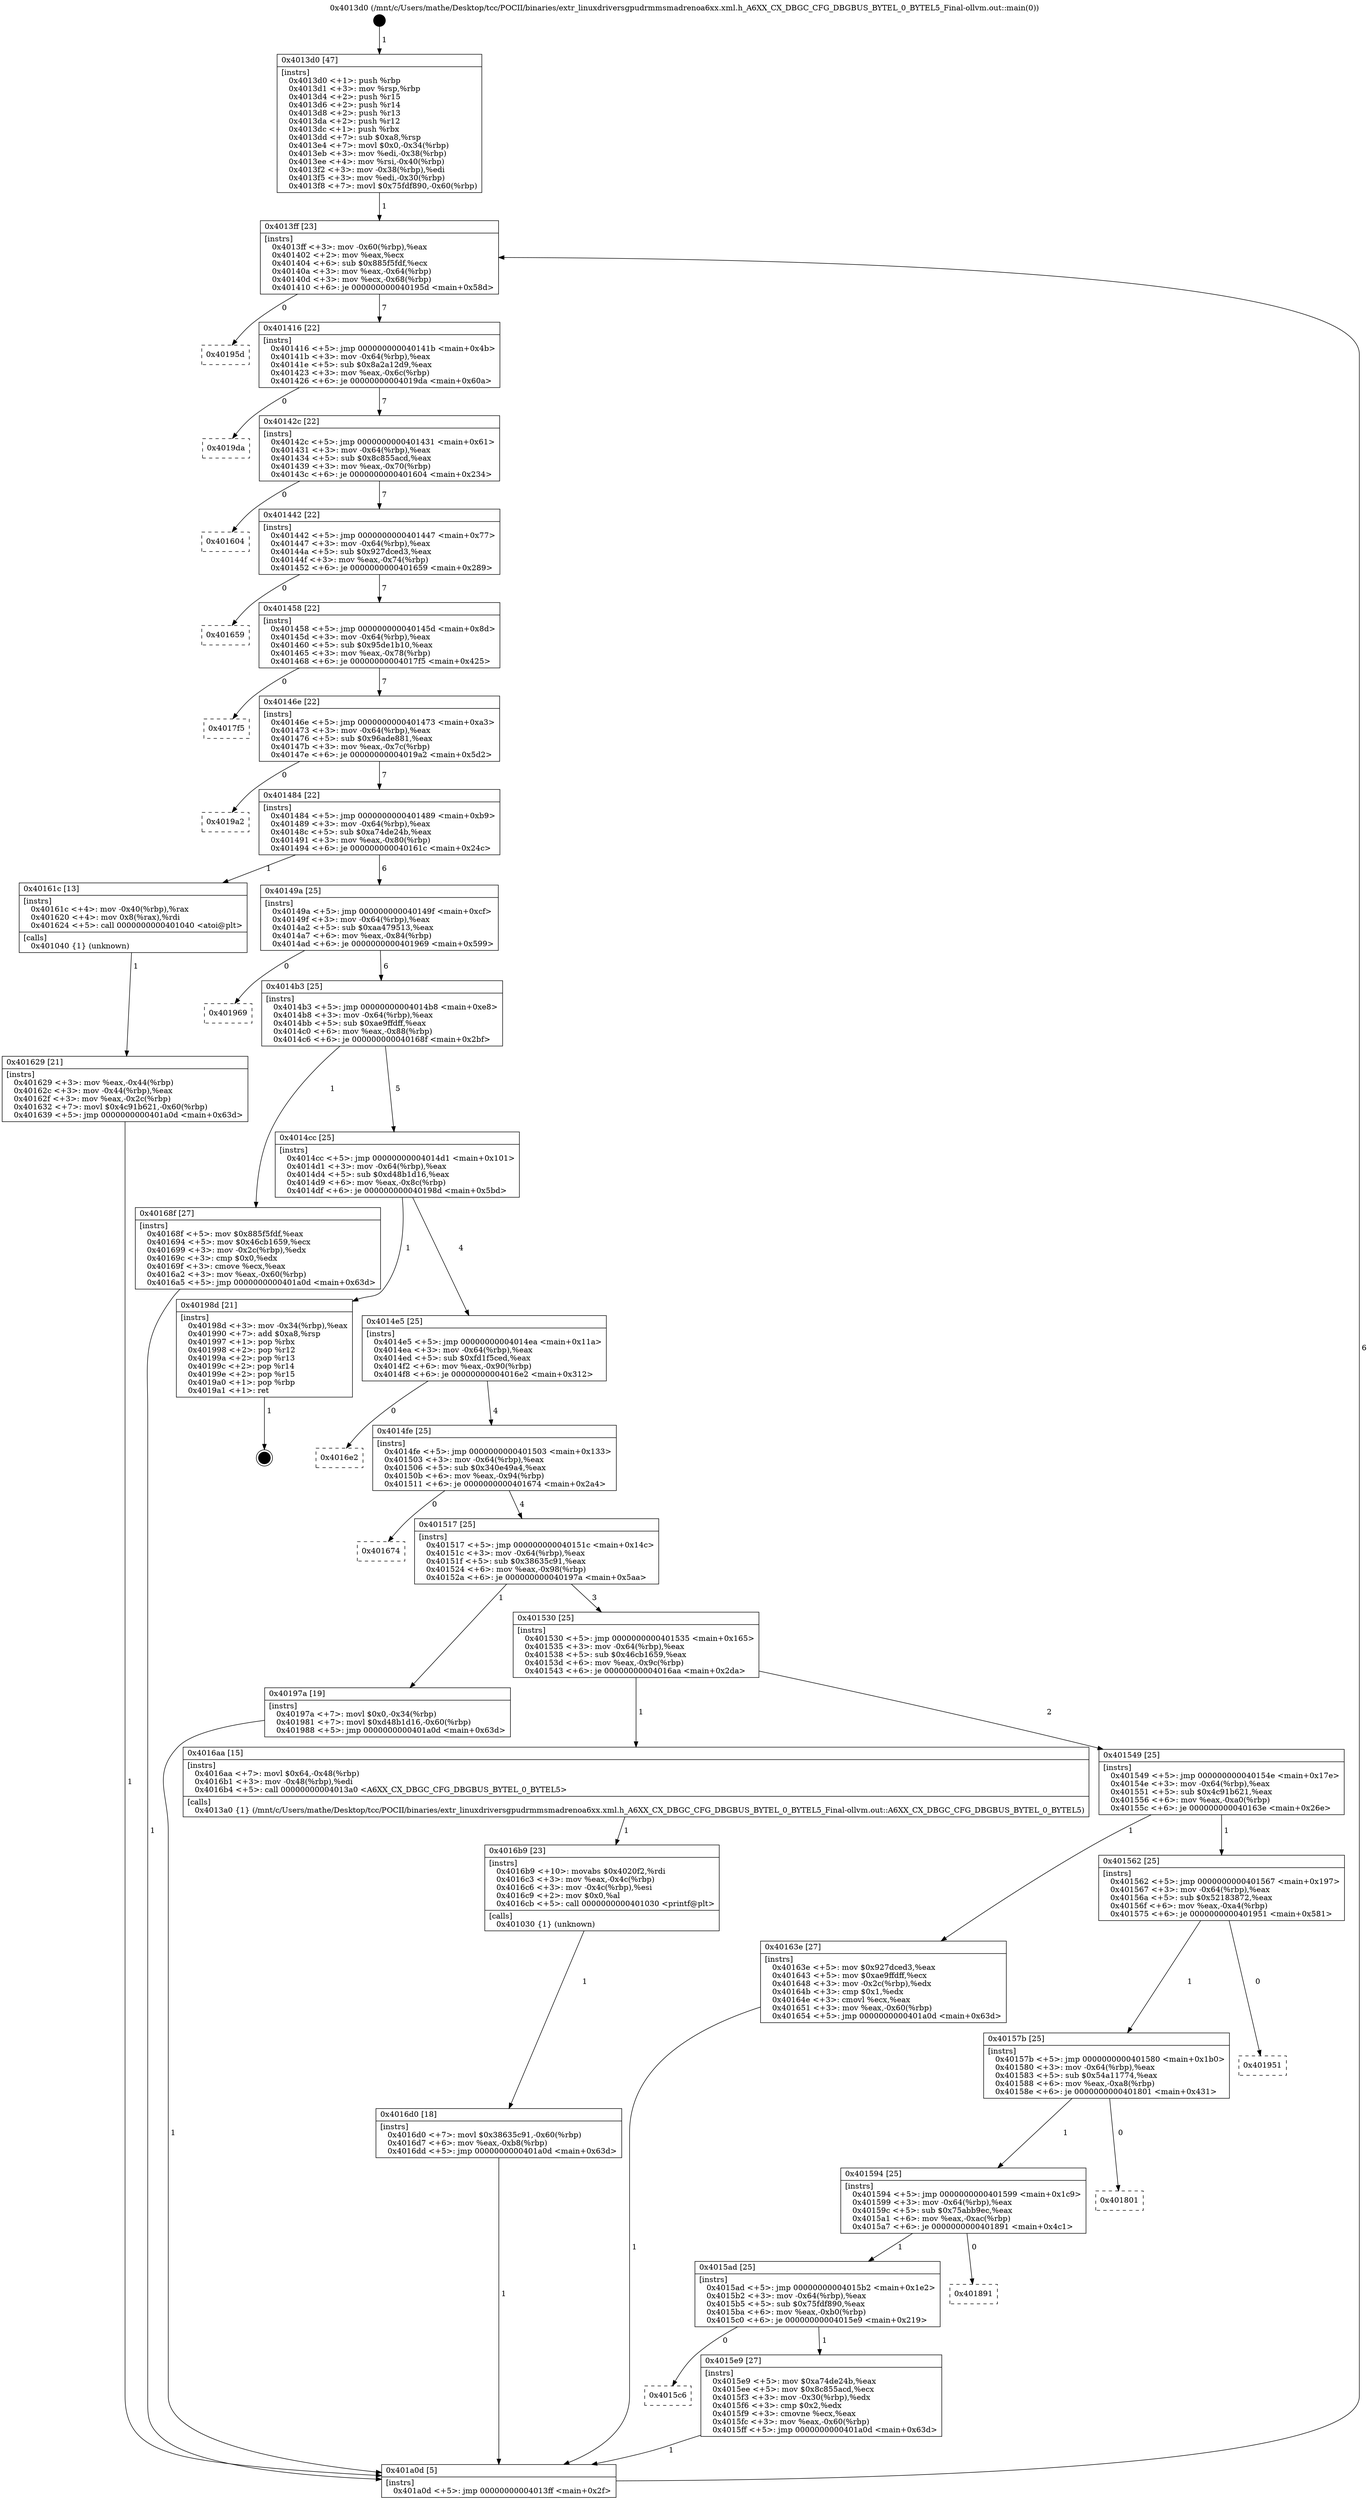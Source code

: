 digraph "0x4013d0" {
  label = "0x4013d0 (/mnt/c/Users/mathe/Desktop/tcc/POCII/binaries/extr_linuxdriversgpudrmmsmadrenoa6xx.xml.h_A6XX_CX_DBGC_CFG_DBGBUS_BYTEL_0_BYTEL5_Final-ollvm.out::main(0))"
  labelloc = "t"
  node[shape=record]

  Entry [label="",width=0.3,height=0.3,shape=circle,fillcolor=black,style=filled]
  "0x4013ff" [label="{
     0x4013ff [23]\l
     | [instrs]\l
     &nbsp;&nbsp;0x4013ff \<+3\>: mov -0x60(%rbp),%eax\l
     &nbsp;&nbsp;0x401402 \<+2\>: mov %eax,%ecx\l
     &nbsp;&nbsp;0x401404 \<+6\>: sub $0x885f5fdf,%ecx\l
     &nbsp;&nbsp;0x40140a \<+3\>: mov %eax,-0x64(%rbp)\l
     &nbsp;&nbsp;0x40140d \<+3\>: mov %ecx,-0x68(%rbp)\l
     &nbsp;&nbsp;0x401410 \<+6\>: je 000000000040195d \<main+0x58d\>\l
  }"]
  "0x40195d" [label="{
     0x40195d\l
  }", style=dashed]
  "0x401416" [label="{
     0x401416 [22]\l
     | [instrs]\l
     &nbsp;&nbsp;0x401416 \<+5\>: jmp 000000000040141b \<main+0x4b\>\l
     &nbsp;&nbsp;0x40141b \<+3\>: mov -0x64(%rbp),%eax\l
     &nbsp;&nbsp;0x40141e \<+5\>: sub $0x8a2a12d9,%eax\l
     &nbsp;&nbsp;0x401423 \<+3\>: mov %eax,-0x6c(%rbp)\l
     &nbsp;&nbsp;0x401426 \<+6\>: je 00000000004019da \<main+0x60a\>\l
  }"]
  Exit [label="",width=0.3,height=0.3,shape=circle,fillcolor=black,style=filled,peripheries=2]
  "0x4019da" [label="{
     0x4019da\l
  }", style=dashed]
  "0x40142c" [label="{
     0x40142c [22]\l
     | [instrs]\l
     &nbsp;&nbsp;0x40142c \<+5\>: jmp 0000000000401431 \<main+0x61\>\l
     &nbsp;&nbsp;0x401431 \<+3\>: mov -0x64(%rbp),%eax\l
     &nbsp;&nbsp;0x401434 \<+5\>: sub $0x8c855acd,%eax\l
     &nbsp;&nbsp;0x401439 \<+3\>: mov %eax,-0x70(%rbp)\l
     &nbsp;&nbsp;0x40143c \<+6\>: je 0000000000401604 \<main+0x234\>\l
  }"]
  "0x4016d0" [label="{
     0x4016d0 [18]\l
     | [instrs]\l
     &nbsp;&nbsp;0x4016d0 \<+7\>: movl $0x38635c91,-0x60(%rbp)\l
     &nbsp;&nbsp;0x4016d7 \<+6\>: mov %eax,-0xb8(%rbp)\l
     &nbsp;&nbsp;0x4016dd \<+5\>: jmp 0000000000401a0d \<main+0x63d\>\l
  }"]
  "0x401604" [label="{
     0x401604\l
  }", style=dashed]
  "0x401442" [label="{
     0x401442 [22]\l
     | [instrs]\l
     &nbsp;&nbsp;0x401442 \<+5\>: jmp 0000000000401447 \<main+0x77\>\l
     &nbsp;&nbsp;0x401447 \<+3\>: mov -0x64(%rbp),%eax\l
     &nbsp;&nbsp;0x40144a \<+5\>: sub $0x927dced3,%eax\l
     &nbsp;&nbsp;0x40144f \<+3\>: mov %eax,-0x74(%rbp)\l
     &nbsp;&nbsp;0x401452 \<+6\>: je 0000000000401659 \<main+0x289\>\l
  }"]
  "0x4016b9" [label="{
     0x4016b9 [23]\l
     | [instrs]\l
     &nbsp;&nbsp;0x4016b9 \<+10\>: movabs $0x4020f2,%rdi\l
     &nbsp;&nbsp;0x4016c3 \<+3\>: mov %eax,-0x4c(%rbp)\l
     &nbsp;&nbsp;0x4016c6 \<+3\>: mov -0x4c(%rbp),%esi\l
     &nbsp;&nbsp;0x4016c9 \<+2\>: mov $0x0,%al\l
     &nbsp;&nbsp;0x4016cb \<+5\>: call 0000000000401030 \<printf@plt\>\l
     | [calls]\l
     &nbsp;&nbsp;0x401030 \{1\} (unknown)\l
  }"]
  "0x401659" [label="{
     0x401659\l
  }", style=dashed]
  "0x401458" [label="{
     0x401458 [22]\l
     | [instrs]\l
     &nbsp;&nbsp;0x401458 \<+5\>: jmp 000000000040145d \<main+0x8d\>\l
     &nbsp;&nbsp;0x40145d \<+3\>: mov -0x64(%rbp),%eax\l
     &nbsp;&nbsp;0x401460 \<+5\>: sub $0x95de1b10,%eax\l
     &nbsp;&nbsp;0x401465 \<+3\>: mov %eax,-0x78(%rbp)\l
     &nbsp;&nbsp;0x401468 \<+6\>: je 00000000004017f5 \<main+0x425\>\l
  }"]
  "0x401629" [label="{
     0x401629 [21]\l
     | [instrs]\l
     &nbsp;&nbsp;0x401629 \<+3\>: mov %eax,-0x44(%rbp)\l
     &nbsp;&nbsp;0x40162c \<+3\>: mov -0x44(%rbp),%eax\l
     &nbsp;&nbsp;0x40162f \<+3\>: mov %eax,-0x2c(%rbp)\l
     &nbsp;&nbsp;0x401632 \<+7\>: movl $0x4c91b621,-0x60(%rbp)\l
     &nbsp;&nbsp;0x401639 \<+5\>: jmp 0000000000401a0d \<main+0x63d\>\l
  }"]
  "0x4017f5" [label="{
     0x4017f5\l
  }", style=dashed]
  "0x40146e" [label="{
     0x40146e [22]\l
     | [instrs]\l
     &nbsp;&nbsp;0x40146e \<+5\>: jmp 0000000000401473 \<main+0xa3\>\l
     &nbsp;&nbsp;0x401473 \<+3\>: mov -0x64(%rbp),%eax\l
     &nbsp;&nbsp;0x401476 \<+5\>: sub $0x96ade881,%eax\l
     &nbsp;&nbsp;0x40147b \<+3\>: mov %eax,-0x7c(%rbp)\l
     &nbsp;&nbsp;0x40147e \<+6\>: je 00000000004019a2 \<main+0x5d2\>\l
  }"]
  "0x4013d0" [label="{
     0x4013d0 [47]\l
     | [instrs]\l
     &nbsp;&nbsp;0x4013d0 \<+1\>: push %rbp\l
     &nbsp;&nbsp;0x4013d1 \<+3\>: mov %rsp,%rbp\l
     &nbsp;&nbsp;0x4013d4 \<+2\>: push %r15\l
     &nbsp;&nbsp;0x4013d6 \<+2\>: push %r14\l
     &nbsp;&nbsp;0x4013d8 \<+2\>: push %r13\l
     &nbsp;&nbsp;0x4013da \<+2\>: push %r12\l
     &nbsp;&nbsp;0x4013dc \<+1\>: push %rbx\l
     &nbsp;&nbsp;0x4013dd \<+7\>: sub $0xa8,%rsp\l
     &nbsp;&nbsp;0x4013e4 \<+7\>: movl $0x0,-0x34(%rbp)\l
     &nbsp;&nbsp;0x4013eb \<+3\>: mov %edi,-0x38(%rbp)\l
     &nbsp;&nbsp;0x4013ee \<+4\>: mov %rsi,-0x40(%rbp)\l
     &nbsp;&nbsp;0x4013f2 \<+3\>: mov -0x38(%rbp),%edi\l
     &nbsp;&nbsp;0x4013f5 \<+3\>: mov %edi,-0x30(%rbp)\l
     &nbsp;&nbsp;0x4013f8 \<+7\>: movl $0x75fdf890,-0x60(%rbp)\l
  }"]
  "0x4019a2" [label="{
     0x4019a2\l
  }", style=dashed]
  "0x401484" [label="{
     0x401484 [22]\l
     | [instrs]\l
     &nbsp;&nbsp;0x401484 \<+5\>: jmp 0000000000401489 \<main+0xb9\>\l
     &nbsp;&nbsp;0x401489 \<+3\>: mov -0x64(%rbp),%eax\l
     &nbsp;&nbsp;0x40148c \<+5\>: sub $0xa74de24b,%eax\l
     &nbsp;&nbsp;0x401491 \<+3\>: mov %eax,-0x80(%rbp)\l
     &nbsp;&nbsp;0x401494 \<+6\>: je 000000000040161c \<main+0x24c\>\l
  }"]
  "0x401a0d" [label="{
     0x401a0d [5]\l
     | [instrs]\l
     &nbsp;&nbsp;0x401a0d \<+5\>: jmp 00000000004013ff \<main+0x2f\>\l
  }"]
  "0x40161c" [label="{
     0x40161c [13]\l
     | [instrs]\l
     &nbsp;&nbsp;0x40161c \<+4\>: mov -0x40(%rbp),%rax\l
     &nbsp;&nbsp;0x401620 \<+4\>: mov 0x8(%rax),%rdi\l
     &nbsp;&nbsp;0x401624 \<+5\>: call 0000000000401040 \<atoi@plt\>\l
     | [calls]\l
     &nbsp;&nbsp;0x401040 \{1\} (unknown)\l
  }"]
  "0x40149a" [label="{
     0x40149a [25]\l
     | [instrs]\l
     &nbsp;&nbsp;0x40149a \<+5\>: jmp 000000000040149f \<main+0xcf\>\l
     &nbsp;&nbsp;0x40149f \<+3\>: mov -0x64(%rbp),%eax\l
     &nbsp;&nbsp;0x4014a2 \<+5\>: sub $0xaa479513,%eax\l
     &nbsp;&nbsp;0x4014a7 \<+6\>: mov %eax,-0x84(%rbp)\l
     &nbsp;&nbsp;0x4014ad \<+6\>: je 0000000000401969 \<main+0x599\>\l
  }"]
  "0x4015c6" [label="{
     0x4015c6\l
  }", style=dashed]
  "0x401969" [label="{
     0x401969\l
  }", style=dashed]
  "0x4014b3" [label="{
     0x4014b3 [25]\l
     | [instrs]\l
     &nbsp;&nbsp;0x4014b3 \<+5\>: jmp 00000000004014b8 \<main+0xe8\>\l
     &nbsp;&nbsp;0x4014b8 \<+3\>: mov -0x64(%rbp),%eax\l
     &nbsp;&nbsp;0x4014bb \<+5\>: sub $0xae9ffdff,%eax\l
     &nbsp;&nbsp;0x4014c0 \<+6\>: mov %eax,-0x88(%rbp)\l
     &nbsp;&nbsp;0x4014c6 \<+6\>: je 000000000040168f \<main+0x2bf\>\l
  }"]
  "0x4015e9" [label="{
     0x4015e9 [27]\l
     | [instrs]\l
     &nbsp;&nbsp;0x4015e9 \<+5\>: mov $0xa74de24b,%eax\l
     &nbsp;&nbsp;0x4015ee \<+5\>: mov $0x8c855acd,%ecx\l
     &nbsp;&nbsp;0x4015f3 \<+3\>: mov -0x30(%rbp),%edx\l
     &nbsp;&nbsp;0x4015f6 \<+3\>: cmp $0x2,%edx\l
     &nbsp;&nbsp;0x4015f9 \<+3\>: cmovne %ecx,%eax\l
     &nbsp;&nbsp;0x4015fc \<+3\>: mov %eax,-0x60(%rbp)\l
     &nbsp;&nbsp;0x4015ff \<+5\>: jmp 0000000000401a0d \<main+0x63d\>\l
  }"]
  "0x40168f" [label="{
     0x40168f [27]\l
     | [instrs]\l
     &nbsp;&nbsp;0x40168f \<+5\>: mov $0x885f5fdf,%eax\l
     &nbsp;&nbsp;0x401694 \<+5\>: mov $0x46cb1659,%ecx\l
     &nbsp;&nbsp;0x401699 \<+3\>: mov -0x2c(%rbp),%edx\l
     &nbsp;&nbsp;0x40169c \<+3\>: cmp $0x0,%edx\l
     &nbsp;&nbsp;0x40169f \<+3\>: cmove %ecx,%eax\l
     &nbsp;&nbsp;0x4016a2 \<+3\>: mov %eax,-0x60(%rbp)\l
     &nbsp;&nbsp;0x4016a5 \<+5\>: jmp 0000000000401a0d \<main+0x63d\>\l
  }"]
  "0x4014cc" [label="{
     0x4014cc [25]\l
     | [instrs]\l
     &nbsp;&nbsp;0x4014cc \<+5\>: jmp 00000000004014d1 \<main+0x101\>\l
     &nbsp;&nbsp;0x4014d1 \<+3\>: mov -0x64(%rbp),%eax\l
     &nbsp;&nbsp;0x4014d4 \<+5\>: sub $0xd48b1d16,%eax\l
     &nbsp;&nbsp;0x4014d9 \<+6\>: mov %eax,-0x8c(%rbp)\l
     &nbsp;&nbsp;0x4014df \<+6\>: je 000000000040198d \<main+0x5bd\>\l
  }"]
  "0x4015ad" [label="{
     0x4015ad [25]\l
     | [instrs]\l
     &nbsp;&nbsp;0x4015ad \<+5\>: jmp 00000000004015b2 \<main+0x1e2\>\l
     &nbsp;&nbsp;0x4015b2 \<+3\>: mov -0x64(%rbp),%eax\l
     &nbsp;&nbsp;0x4015b5 \<+5\>: sub $0x75fdf890,%eax\l
     &nbsp;&nbsp;0x4015ba \<+6\>: mov %eax,-0xb0(%rbp)\l
     &nbsp;&nbsp;0x4015c0 \<+6\>: je 00000000004015e9 \<main+0x219\>\l
  }"]
  "0x40198d" [label="{
     0x40198d [21]\l
     | [instrs]\l
     &nbsp;&nbsp;0x40198d \<+3\>: mov -0x34(%rbp),%eax\l
     &nbsp;&nbsp;0x401990 \<+7\>: add $0xa8,%rsp\l
     &nbsp;&nbsp;0x401997 \<+1\>: pop %rbx\l
     &nbsp;&nbsp;0x401998 \<+2\>: pop %r12\l
     &nbsp;&nbsp;0x40199a \<+2\>: pop %r13\l
     &nbsp;&nbsp;0x40199c \<+2\>: pop %r14\l
     &nbsp;&nbsp;0x40199e \<+2\>: pop %r15\l
     &nbsp;&nbsp;0x4019a0 \<+1\>: pop %rbp\l
     &nbsp;&nbsp;0x4019a1 \<+1\>: ret\l
  }"]
  "0x4014e5" [label="{
     0x4014e5 [25]\l
     | [instrs]\l
     &nbsp;&nbsp;0x4014e5 \<+5\>: jmp 00000000004014ea \<main+0x11a\>\l
     &nbsp;&nbsp;0x4014ea \<+3\>: mov -0x64(%rbp),%eax\l
     &nbsp;&nbsp;0x4014ed \<+5\>: sub $0xfd1f5ced,%eax\l
     &nbsp;&nbsp;0x4014f2 \<+6\>: mov %eax,-0x90(%rbp)\l
     &nbsp;&nbsp;0x4014f8 \<+6\>: je 00000000004016e2 \<main+0x312\>\l
  }"]
  "0x401891" [label="{
     0x401891\l
  }", style=dashed]
  "0x4016e2" [label="{
     0x4016e2\l
  }", style=dashed]
  "0x4014fe" [label="{
     0x4014fe [25]\l
     | [instrs]\l
     &nbsp;&nbsp;0x4014fe \<+5\>: jmp 0000000000401503 \<main+0x133\>\l
     &nbsp;&nbsp;0x401503 \<+3\>: mov -0x64(%rbp),%eax\l
     &nbsp;&nbsp;0x401506 \<+5\>: sub $0x340e49a4,%eax\l
     &nbsp;&nbsp;0x40150b \<+6\>: mov %eax,-0x94(%rbp)\l
     &nbsp;&nbsp;0x401511 \<+6\>: je 0000000000401674 \<main+0x2a4\>\l
  }"]
  "0x401594" [label="{
     0x401594 [25]\l
     | [instrs]\l
     &nbsp;&nbsp;0x401594 \<+5\>: jmp 0000000000401599 \<main+0x1c9\>\l
     &nbsp;&nbsp;0x401599 \<+3\>: mov -0x64(%rbp),%eax\l
     &nbsp;&nbsp;0x40159c \<+5\>: sub $0x75abb9ec,%eax\l
     &nbsp;&nbsp;0x4015a1 \<+6\>: mov %eax,-0xac(%rbp)\l
     &nbsp;&nbsp;0x4015a7 \<+6\>: je 0000000000401891 \<main+0x4c1\>\l
  }"]
  "0x401674" [label="{
     0x401674\l
  }", style=dashed]
  "0x401517" [label="{
     0x401517 [25]\l
     | [instrs]\l
     &nbsp;&nbsp;0x401517 \<+5\>: jmp 000000000040151c \<main+0x14c\>\l
     &nbsp;&nbsp;0x40151c \<+3\>: mov -0x64(%rbp),%eax\l
     &nbsp;&nbsp;0x40151f \<+5\>: sub $0x38635c91,%eax\l
     &nbsp;&nbsp;0x401524 \<+6\>: mov %eax,-0x98(%rbp)\l
     &nbsp;&nbsp;0x40152a \<+6\>: je 000000000040197a \<main+0x5aa\>\l
  }"]
  "0x401801" [label="{
     0x401801\l
  }", style=dashed]
  "0x40197a" [label="{
     0x40197a [19]\l
     | [instrs]\l
     &nbsp;&nbsp;0x40197a \<+7\>: movl $0x0,-0x34(%rbp)\l
     &nbsp;&nbsp;0x401981 \<+7\>: movl $0xd48b1d16,-0x60(%rbp)\l
     &nbsp;&nbsp;0x401988 \<+5\>: jmp 0000000000401a0d \<main+0x63d\>\l
  }"]
  "0x401530" [label="{
     0x401530 [25]\l
     | [instrs]\l
     &nbsp;&nbsp;0x401530 \<+5\>: jmp 0000000000401535 \<main+0x165\>\l
     &nbsp;&nbsp;0x401535 \<+3\>: mov -0x64(%rbp),%eax\l
     &nbsp;&nbsp;0x401538 \<+5\>: sub $0x46cb1659,%eax\l
     &nbsp;&nbsp;0x40153d \<+6\>: mov %eax,-0x9c(%rbp)\l
     &nbsp;&nbsp;0x401543 \<+6\>: je 00000000004016aa \<main+0x2da\>\l
  }"]
  "0x40157b" [label="{
     0x40157b [25]\l
     | [instrs]\l
     &nbsp;&nbsp;0x40157b \<+5\>: jmp 0000000000401580 \<main+0x1b0\>\l
     &nbsp;&nbsp;0x401580 \<+3\>: mov -0x64(%rbp),%eax\l
     &nbsp;&nbsp;0x401583 \<+5\>: sub $0x54a11774,%eax\l
     &nbsp;&nbsp;0x401588 \<+6\>: mov %eax,-0xa8(%rbp)\l
     &nbsp;&nbsp;0x40158e \<+6\>: je 0000000000401801 \<main+0x431\>\l
  }"]
  "0x4016aa" [label="{
     0x4016aa [15]\l
     | [instrs]\l
     &nbsp;&nbsp;0x4016aa \<+7\>: movl $0x64,-0x48(%rbp)\l
     &nbsp;&nbsp;0x4016b1 \<+3\>: mov -0x48(%rbp),%edi\l
     &nbsp;&nbsp;0x4016b4 \<+5\>: call 00000000004013a0 \<A6XX_CX_DBGC_CFG_DBGBUS_BYTEL_0_BYTEL5\>\l
     | [calls]\l
     &nbsp;&nbsp;0x4013a0 \{1\} (/mnt/c/Users/mathe/Desktop/tcc/POCII/binaries/extr_linuxdriversgpudrmmsmadrenoa6xx.xml.h_A6XX_CX_DBGC_CFG_DBGBUS_BYTEL_0_BYTEL5_Final-ollvm.out::A6XX_CX_DBGC_CFG_DBGBUS_BYTEL_0_BYTEL5)\l
  }"]
  "0x401549" [label="{
     0x401549 [25]\l
     | [instrs]\l
     &nbsp;&nbsp;0x401549 \<+5\>: jmp 000000000040154e \<main+0x17e\>\l
     &nbsp;&nbsp;0x40154e \<+3\>: mov -0x64(%rbp),%eax\l
     &nbsp;&nbsp;0x401551 \<+5\>: sub $0x4c91b621,%eax\l
     &nbsp;&nbsp;0x401556 \<+6\>: mov %eax,-0xa0(%rbp)\l
     &nbsp;&nbsp;0x40155c \<+6\>: je 000000000040163e \<main+0x26e\>\l
  }"]
  "0x401951" [label="{
     0x401951\l
  }", style=dashed]
  "0x40163e" [label="{
     0x40163e [27]\l
     | [instrs]\l
     &nbsp;&nbsp;0x40163e \<+5\>: mov $0x927dced3,%eax\l
     &nbsp;&nbsp;0x401643 \<+5\>: mov $0xae9ffdff,%ecx\l
     &nbsp;&nbsp;0x401648 \<+3\>: mov -0x2c(%rbp),%edx\l
     &nbsp;&nbsp;0x40164b \<+3\>: cmp $0x1,%edx\l
     &nbsp;&nbsp;0x40164e \<+3\>: cmovl %ecx,%eax\l
     &nbsp;&nbsp;0x401651 \<+3\>: mov %eax,-0x60(%rbp)\l
     &nbsp;&nbsp;0x401654 \<+5\>: jmp 0000000000401a0d \<main+0x63d\>\l
  }"]
  "0x401562" [label="{
     0x401562 [25]\l
     | [instrs]\l
     &nbsp;&nbsp;0x401562 \<+5\>: jmp 0000000000401567 \<main+0x197\>\l
     &nbsp;&nbsp;0x401567 \<+3\>: mov -0x64(%rbp),%eax\l
     &nbsp;&nbsp;0x40156a \<+5\>: sub $0x52183872,%eax\l
     &nbsp;&nbsp;0x40156f \<+6\>: mov %eax,-0xa4(%rbp)\l
     &nbsp;&nbsp;0x401575 \<+6\>: je 0000000000401951 \<main+0x581\>\l
  }"]
  Entry -> "0x4013d0" [label=" 1"]
  "0x4013ff" -> "0x40195d" [label=" 0"]
  "0x4013ff" -> "0x401416" [label=" 7"]
  "0x40198d" -> Exit [label=" 1"]
  "0x401416" -> "0x4019da" [label=" 0"]
  "0x401416" -> "0x40142c" [label=" 7"]
  "0x40197a" -> "0x401a0d" [label=" 1"]
  "0x40142c" -> "0x401604" [label=" 0"]
  "0x40142c" -> "0x401442" [label=" 7"]
  "0x4016d0" -> "0x401a0d" [label=" 1"]
  "0x401442" -> "0x401659" [label=" 0"]
  "0x401442" -> "0x401458" [label=" 7"]
  "0x4016b9" -> "0x4016d0" [label=" 1"]
  "0x401458" -> "0x4017f5" [label=" 0"]
  "0x401458" -> "0x40146e" [label=" 7"]
  "0x4016aa" -> "0x4016b9" [label=" 1"]
  "0x40146e" -> "0x4019a2" [label=" 0"]
  "0x40146e" -> "0x401484" [label=" 7"]
  "0x40168f" -> "0x401a0d" [label=" 1"]
  "0x401484" -> "0x40161c" [label=" 1"]
  "0x401484" -> "0x40149a" [label=" 6"]
  "0x40163e" -> "0x401a0d" [label=" 1"]
  "0x40149a" -> "0x401969" [label=" 0"]
  "0x40149a" -> "0x4014b3" [label=" 6"]
  "0x401629" -> "0x401a0d" [label=" 1"]
  "0x4014b3" -> "0x40168f" [label=" 1"]
  "0x4014b3" -> "0x4014cc" [label=" 5"]
  "0x40161c" -> "0x401629" [label=" 1"]
  "0x4014cc" -> "0x40198d" [label=" 1"]
  "0x4014cc" -> "0x4014e5" [label=" 4"]
  "0x4013d0" -> "0x4013ff" [label=" 1"]
  "0x4014e5" -> "0x4016e2" [label=" 0"]
  "0x4014e5" -> "0x4014fe" [label=" 4"]
  "0x4015e9" -> "0x401a0d" [label=" 1"]
  "0x4014fe" -> "0x401674" [label=" 0"]
  "0x4014fe" -> "0x401517" [label=" 4"]
  "0x4015ad" -> "0x4015e9" [label=" 1"]
  "0x401517" -> "0x40197a" [label=" 1"]
  "0x401517" -> "0x401530" [label=" 3"]
  "0x401a0d" -> "0x4013ff" [label=" 6"]
  "0x401530" -> "0x4016aa" [label=" 1"]
  "0x401530" -> "0x401549" [label=" 2"]
  "0x401594" -> "0x401891" [label=" 0"]
  "0x401549" -> "0x40163e" [label=" 1"]
  "0x401549" -> "0x401562" [label=" 1"]
  "0x4015ad" -> "0x4015c6" [label=" 0"]
  "0x401562" -> "0x401951" [label=" 0"]
  "0x401562" -> "0x40157b" [label=" 1"]
  "0x401594" -> "0x4015ad" [label=" 1"]
  "0x40157b" -> "0x401801" [label=" 0"]
  "0x40157b" -> "0x401594" [label=" 1"]
}
